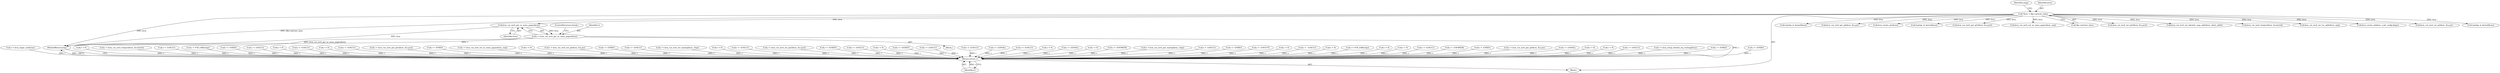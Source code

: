 digraph "0_linux_9c895160d25a76c21b65bad141b08e8d4f99afef@pointer" {
"1000180" [label="(Call,kvm_vm_ioctl_get_nr_mmu_pages(kvm))"];
"1000109" [label="(Call,*kvm = filp->private_data)"];
"1000178" [label="(Call,r = kvm_vm_ioctl_get_nr_mmu_pages(kvm))"];
"1000911" [label="(Return,return r;)"];
"1000570" [label="(Call,r = -ENXIO)"];
"1000224" [label="(Call,r = kvm_ioapic_init(kvm))"];
"1000116" [label="(Identifier,argp)"];
"1000835" [label="(Call,r = 0)"];
"1000761" [label="(Call,r = kvm_vm_ioctl_reinject(kvm, &control))"];
"1000681" [label="(Call,r = -EFAULT)"];
"1000464" [label="(Call,r = PTR_ERR(chip))"];
"1000629" [label="(Call,r = -ENXIO)"];
"1000613" [label="(Call,r = -EFAULT)"];
"1000409" [label="(Call,irqchip_in_kernel(kvm))"];
"1000378" [label="(Call,r = 0)"];
"1000893" [label="(Call,r = -EFAULT)"];
"1000128" [label="(Block,)"];
"1000770" [label="(Call,r = 0)"];
"1000703" [label="(Call,r = -EFAULT)"];
"1000670" [label="(Call,r = kvm_vm_ioctl_get_pit2(kvm, &u.ps2))"];
"1000719" [label="(Call,r = -ENXIO)"];
"1000168" [label="(Call,r = kvm_vm_ioctl_set_nr_mmu_pages(kvm, arg))"];
"1000584" [label="(Call,kvm_vm_ioctl_get_pit(kvm, &u.ps))"];
"1000544" [label="(Call,r = 0)"];
"1000912" [label="(Identifier,r)"];
"1000641" [label="(Call,r = kvm_vm_ioctl_set_pit(kvm, &u.ps))"];
"1000469" [label="(Call,r = -ENXIO)"];
"1000324" [label="(Call,r = -EFAULT)"];
"1000536" [label="(Call,r = kvm_vm_ioctl_set_irqchip(kvm, chip))"];
"1000905" [label="(Call,r = 0)"];
"1000182" [label="(ControlStructure,break;)"];
"1000429" [label="(Call,r = -EFAULT)"];
"1000731" [label="(Call,r = kvm_vm_ioctl_set_pit2(kvm, &u.ps2))"];
"1000191" [label="(Call,r = -EEXIST)"];
"1000776" [label="(Call,r = -EFAULT)"];
"1000110" [label="(Identifier,kvm)"];
"1000911" [label="(Return,return r;)"];
"1000219" [label="(Call,kvm_create_pic(kvm))"];
"1000162" [label="(Call,r < 0)"];
"1000344" [label="(Call,r = -EEXIST)"];
"1000814" [label="(Call,r = -EFAULT)"];
"1000392" [label="(Call,r = -EFAULT)"];
"1000475" [label="(Call,irqchip_in_kernel(kvm))"];
"1000178" [label="(Call,r = kvm_vm_ioctl_get_nr_mmu_pages(kvm))"];
"1000826" [label="(Call,r = -EINVAL)"];
"1000144" [label="(Call,r = -EFAULT)"];
"1000805" [label="(Call,r = 0)"];
"1000792" [label="(Call,r = -EINVAL)"];
"1000672" [label="(Call,kvm_vm_ioctl_get_pit2(kvm, &u.ps2))"];
"1000498" [label="(Call,r = 0)"];
"1000213" [label="(Call,r = -ENOMEM)"];
"1000478" [label="(Call,r = kvm_vm_ioctl_get_irqchip(kvm, chip))"];
"1000107" [label="(Block,)"];
"1000170" [label="(Call,kvm_vm_ioctl_set_nr_mmu_pages(kvm, arg))"];
"1000593" [label="(Call,r = -EFAULT)"];
"1000658" [label="(Call,r = -ENXIO)"];
"1000121" [label="(Call,r = -ENOTTY)"];
"1000136" [label="(Call,r < 0)"];
"1000111" [label="(Call,filp->private_data)"];
"1000749" [label="(Call,r =  -EFAULT)"];
"1000446" [label="(Call,r = 0)"];
"1000733" [label="(Call,kvm_vm_ioctl_set_pit2(kvm, &u.ps2))"];
"1000522" [label="(Call,r = PTR_ERR(chip))"];
"1000158" [label="(Call,kvm_vm_ioctl_set_identity_map_addr(kvm, ident_addr))"];
"1000763" [label="(Call,kvm_vm_ioctl_reinject(kvm, &control))"];
"1000742" [label="(Call,r = 0)"];
"1000607" [label="(Call,r = 0)"];
"1000180" [label="(Call,kvm_vm_ioctl_get_nr_mmu_pages(kvm))"];
"1000556" [label="(Call,r = -EFAULT)"];
"1000109" [label="(Call,*kvm = filp->private_data)"];
"1000132" [label="(Call,kvm_vm_ioctl_set_tss_addr(kvm, arg))"];
"1000913" [label="(MethodReturn,long)"];
"1000365" [label="(Call,kvm_create_pit(kvm, u.pit_config.flags))"];
"1000355" [label="(Call,r = -ENOMEM)"];
"1000179" [label="(Identifier,r)"];
"1000404" [label="(Call,r = -ENXIO)"];
"1000181" [label="(Identifier,kvm)"];
"1000643" [label="(Call,kvm_vm_ioctl_set_pit(kvm, &u.ps))"];
"1000582" [label="(Call,r = kvm_vm_ioctl_get_pit(kvm, &u.ps))"];
"1000202" [label="(Call,r = -EINVAL)"];
"1000697" [label="(Call,r = 0)"];
"1000652" [label="(Call,r = 0)"];
"1000486" [label="(Call,r = -EFAULT)"];
"1000276" [label="(Call,r = kvm_setup_default_irq_routing(kvm))"];
"1000527" [label="(Call,r = -ENXIO)"];
"1000533" [label="(Call,irqchip_in_kernel(kvm))"];
"1000180" -> "1000178"  [label="AST: "];
"1000180" -> "1000181"  [label="CFG: "];
"1000181" -> "1000180"  [label="AST: "];
"1000178" -> "1000180"  [label="CFG: "];
"1000180" -> "1000913"  [label="DDG: kvm"];
"1000180" -> "1000178"  [label="DDG: kvm"];
"1000109" -> "1000180"  [label="DDG: kvm"];
"1000109" -> "1000107"  [label="AST: "];
"1000109" -> "1000111"  [label="CFG: "];
"1000110" -> "1000109"  [label="AST: "];
"1000111" -> "1000109"  [label="AST: "];
"1000116" -> "1000109"  [label="CFG: "];
"1000109" -> "1000913"  [label="DDG: kvm"];
"1000109" -> "1000913"  [label="DDG: filp->private_data"];
"1000109" -> "1000132"  [label="DDG: kvm"];
"1000109" -> "1000158"  [label="DDG: kvm"];
"1000109" -> "1000170"  [label="DDG: kvm"];
"1000109" -> "1000219"  [label="DDG: kvm"];
"1000109" -> "1000365"  [label="DDG: kvm"];
"1000109" -> "1000409"  [label="DDG: kvm"];
"1000109" -> "1000475"  [label="DDG: kvm"];
"1000109" -> "1000533"  [label="DDG: kvm"];
"1000109" -> "1000584"  [label="DDG: kvm"];
"1000109" -> "1000643"  [label="DDG: kvm"];
"1000109" -> "1000672"  [label="DDG: kvm"];
"1000109" -> "1000733"  [label="DDG: kvm"];
"1000109" -> "1000763"  [label="DDG: kvm"];
"1000178" -> "1000128"  [label="AST: "];
"1000179" -> "1000178"  [label="AST: "];
"1000182" -> "1000178"  [label="CFG: "];
"1000178" -> "1000913"  [label="DDG: r"];
"1000178" -> "1000913"  [label="DDG: kvm_vm_ioctl_get_nr_mmu_pages(kvm)"];
"1000178" -> "1000911"  [label="DDG: r"];
"1000911" -> "1000107"  [label="AST: "];
"1000911" -> "1000912"  [label="CFG: "];
"1000912" -> "1000911"  [label="AST: "];
"1000913" -> "1000911"  [label="CFG: "];
"1000911" -> "1000913"  [label="DDG: <RET>"];
"1000912" -> "1000911"  [label="DDG: r"];
"1000613" -> "1000911"  [label="DDG: r"];
"1000761" -> "1000911"  [label="DDG: r"];
"1000464" -> "1000911"  [label="DDG: r"];
"1000168" -> "1000911"  [label="DDG: r"];
"1000792" -> "1000911"  [label="DDG: r"];
"1000213" -> "1000911"  [label="DDG: r"];
"1000749" -> "1000911"  [label="DDG: r"];
"1000776" -> "1000911"  [label="DDG: r"];
"1000355" -> "1000911"  [label="DDG: r"];
"1000629" -> "1000911"  [label="DDG: r"];
"1000681" -> "1000911"  [label="DDG: r"];
"1000224" -> "1000911"  [label="DDG: r"];
"1000570" -> "1000911"  [label="DDG: r"];
"1000826" -> "1000911"  [label="DDG: r"];
"1000404" -> "1000911"  [label="DDG: r"];
"1000582" -> "1000911"  [label="DDG: r"];
"1000556" -> "1000911"  [label="DDG: r"];
"1000527" -> "1000911"  [label="DDG: r"];
"1000905" -> "1000911"  [label="DDG: r"];
"1000805" -> "1000911"  [label="DDG: r"];
"1000607" -> "1000911"  [label="DDG: r"];
"1000392" -> "1000911"  [label="DDG: r"];
"1000478" -> "1000911"  [label="DDG: r"];
"1000202" -> "1000911"  [label="DDG: r"];
"1000446" -> "1000911"  [label="DDG: r"];
"1000378" -> "1000911"  [label="DDG: r"];
"1000893" -> "1000911"  [label="DDG: r"];
"1000652" -> "1000911"  [label="DDG: r"];
"1000498" -> "1000911"  [label="DDG: r"];
"1000670" -> "1000911"  [label="DDG: r"];
"1000814" -> "1000911"  [label="DDG: r"];
"1000719" -> "1000911"  [label="DDG: r"];
"1000742" -> "1000911"  [label="DDG: r"];
"1000593" -> "1000911"  [label="DDG: r"];
"1000835" -> "1000911"  [label="DDG: r"];
"1000544" -> "1000911"  [label="DDG: r"];
"1000522" -> "1000911"  [label="DDG: r"];
"1000658" -> "1000911"  [label="DDG: r"];
"1000324" -> "1000911"  [label="DDG: r"];
"1000276" -> "1000911"  [label="DDG: r"];
"1000121" -> "1000911"  [label="DDG: r"];
"1000144" -> "1000911"  [label="DDG: r"];
"1000731" -> "1000911"  [label="DDG: r"];
"1000697" -> "1000911"  [label="DDG: r"];
"1000429" -> "1000911"  [label="DDG: r"];
"1000162" -> "1000911"  [label="DDG: r"];
"1000344" -> "1000911"  [label="DDG: r"];
"1000536" -> "1000911"  [label="DDG: r"];
"1000641" -> "1000911"  [label="DDG: r"];
"1000703" -> "1000911"  [label="DDG: r"];
"1000469" -> "1000911"  [label="DDG: r"];
"1000486" -> "1000911"  [label="DDG: r"];
"1000191" -> "1000911"  [label="DDG: r"];
"1000770" -> "1000911"  [label="DDG: r"];
"1000136" -> "1000911"  [label="DDG: r"];
}
